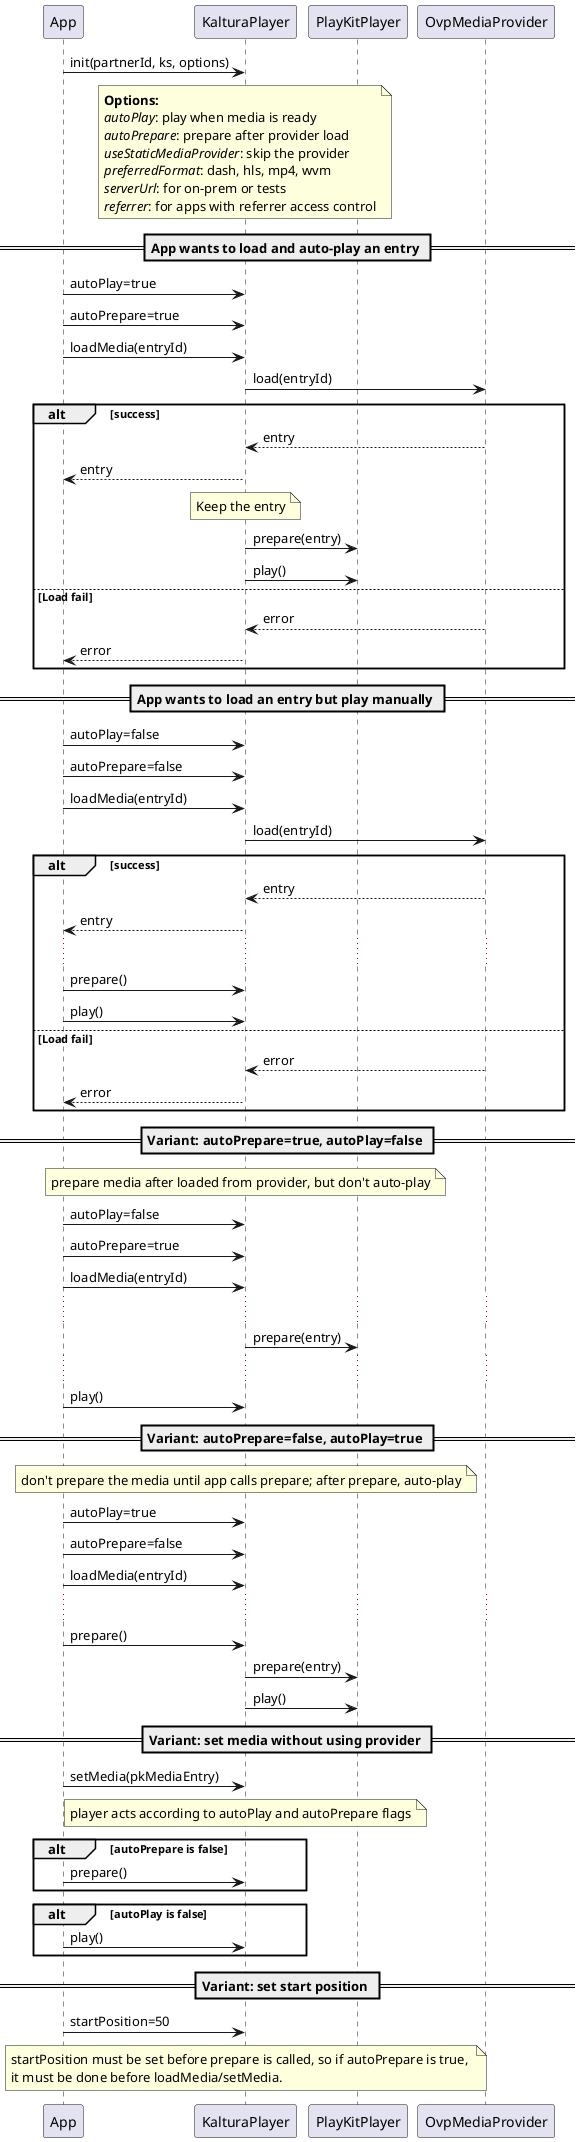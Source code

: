 @startuml

participant App as app
participant KalturaPlayer as player
participant PlayKitPlayer as pkPlayer
participant OvpMediaProvider as provider

app -> player: init(partnerId, ks, options)

note over player
    **Options:**
    //autoPlay//: play when media is ready
    //autoPrepare//: prepare after provider load
    //useStaticMediaProvider//: skip the provider
    //preferredFormat//: dash, hls, mp4, wvm
    //serverUrl//: for on-prem or tests
    //referrer//: for apps with referrer access control
end note

== App wants to load and auto-play an entry ==

app->player: autoPlay=true
app->player: autoPrepare=true

app->player: loadMedia(entryId)

player->provider: load(entryId)
alt success
    provider-->player: entry
    player-->app: entry
    note over player: Keep the entry
    player->pkPlayer: prepare(entry)
    player->pkPlayer: play()
else Load fail
    provider-->player: error
    player-->app: error
end

== App wants to load an entry but play manually ==

app->player: autoPlay=false
app->player: autoPrepare=false

app->player: loadMedia(entryId)
player->provider: load(entryId)
alt success
    provider-->player: entry
    player-->app: entry
    ...
    app->player: prepare()
    app->player: play()
else Load fail
    provider-->player: error
    player-->app: error
end

== Variant: autoPrepare=true, autoPlay=false ==

note over player: prepare media after loaded from provider, but don't auto-play

app->player: autoPlay=false
app->player: autoPrepare=true

app->player: loadMedia(entryId)
...
player->pkPlayer: prepare(entry)
...
app->player: play()

== Variant: autoPrepare=false, autoPlay=true ==

note over player: don't prepare the media until app calls prepare; after prepare, auto-play

app->player: autoPlay=true
app->player: autoPrepare=false

app->player: loadMedia(entryId)
...
app->player: prepare()
player->pkPlayer: prepare(entry)
player->pkPlayer: play()

== Variant: set media without using provider ==

app->player: setMedia(pkMediaEntry)
note over player: player acts according to autoPlay and autoPrepare flags

alt autoPrepare is false
    app->player: prepare()
end

alt autoPlay is false
    app->player: play()
end

== Variant: set start position ==

app->player: startPosition=50

note over player 
    startPosition must be set before prepare is called, so if autoPrepare is true, 
    it must be done before loadMedia/setMedia.
end note

@enduml
